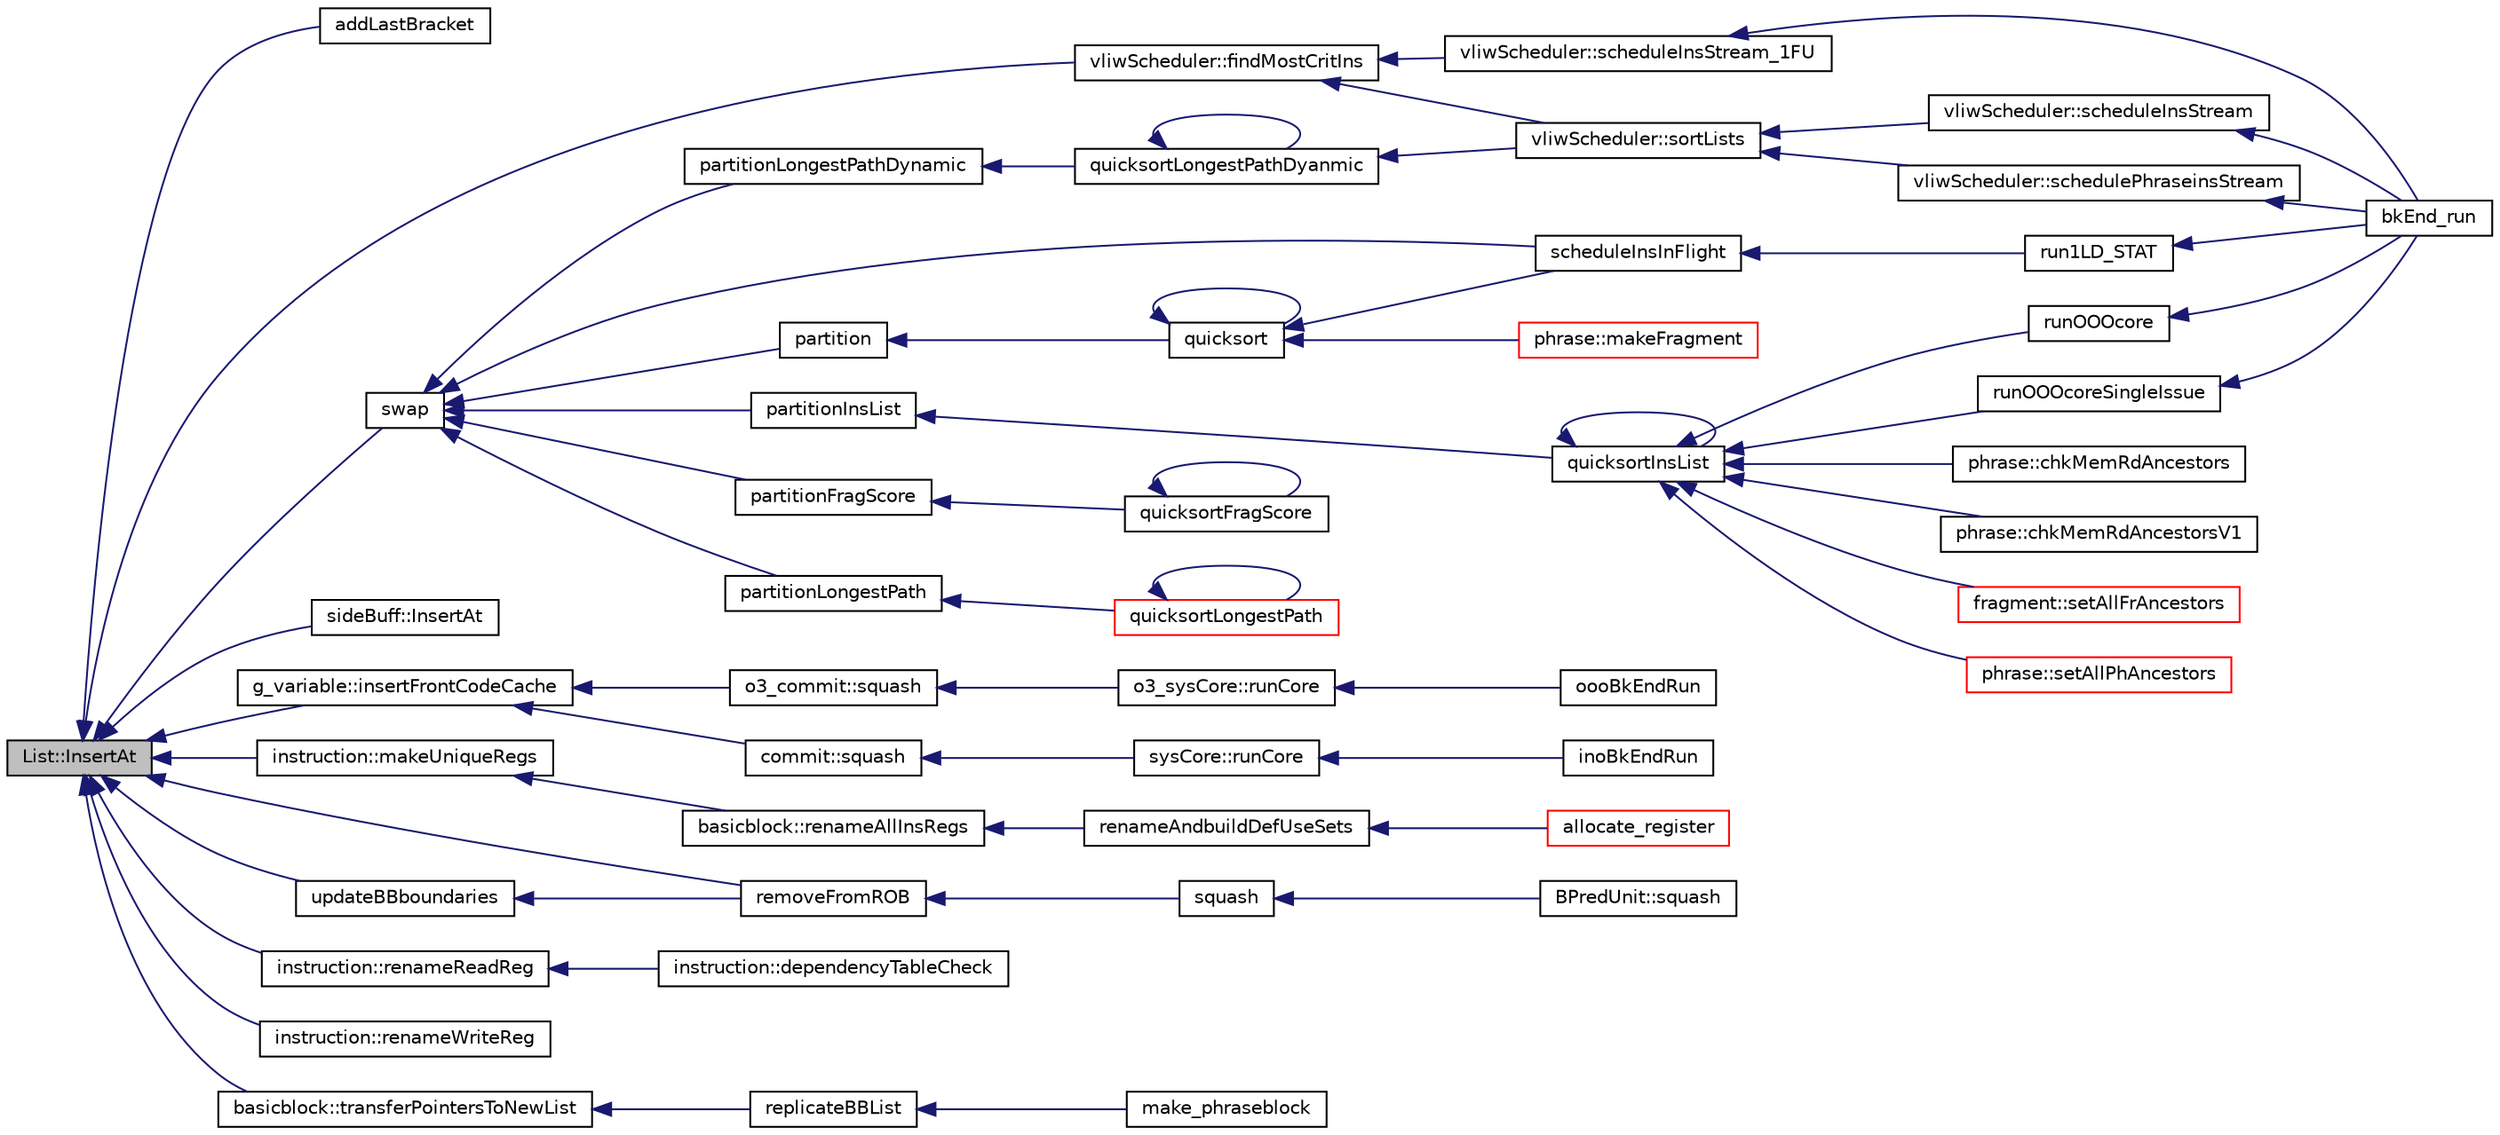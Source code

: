 digraph G
{
  edge [fontname="Helvetica",fontsize="10",labelfontname="Helvetica",labelfontsize="10"];
  node [fontname="Helvetica",fontsize="10",shape=record];
  rankdir=LR;
  Node1 [label="List::InsertAt",height=0.2,width=0.4,color="black", fillcolor="grey75", style="filled" fontcolor="black"];
  Node1 -> Node2 [dir=back,color="midnightblue",fontsize="10",style="solid",fontname="Helvetica"];
  Node2 [label="addLastBracket",height=0.2,width=0.4,color="black", fillcolor="white", style="filled",URL="$bkEnd_8cpp.html#a9401b69204b88b4ecc302d76c27ad810"];
  Node1 -> Node3 [dir=back,color="midnightblue",fontsize="10",style="solid",fontname="Helvetica"];
  Node3 [label="vliwScheduler::findMostCritIns",height=0.2,width=0.4,color="black", fillcolor="white", style="filled",URL="$classvliwScheduler.html#afa9961197e83bf8ac47cc7f15232b70c"];
  Node3 -> Node4 [dir=back,color="midnightblue",fontsize="10",style="solid",fontname="Helvetica"];
  Node4 [label="vliwScheduler::scheduleInsStream_1FU",height=0.2,width=0.4,color="black", fillcolor="white", style="filled",URL="$classvliwScheduler.html#aab01a955d85779eeeddb36cf921e8e80"];
  Node4 -> Node5 [dir=back,color="midnightblue",fontsize="10",style="solid",fontname="Helvetica"];
  Node5 [label="bkEnd_run",height=0.2,width=0.4,color="black", fillcolor="white", style="filled",URL="$bkEnd_8h.html#a0de885ce07273f37e162ecb0e63ec95d"];
  Node3 -> Node6 [dir=back,color="midnightblue",fontsize="10",style="solid",fontname="Helvetica"];
  Node6 [label="vliwScheduler::sortLists",height=0.2,width=0.4,color="black", fillcolor="white", style="filled",URL="$classvliwScheduler.html#aa7078d3900e7edcb82304e988339d33a"];
  Node6 -> Node7 [dir=back,color="midnightblue",fontsize="10",style="solid",fontname="Helvetica"];
  Node7 [label="vliwScheduler::scheduleInsStream",height=0.2,width=0.4,color="black", fillcolor="white", style="filled",URL="$classvliwScheduler.html#a0c1dd56c752aee739de1aa373fc16078"];
  Node7 -> Node5 [dir=back,color="midnightblue",fontsize="10",style="solid",fontname="Helvetica"];
  Node6 -> Node8 [dir=back,color="midnightblue",fontsize="10",style="solid",fontname="Helvetica"];
  Node8 [label="vliwScheduler::schedulePhraseinsStream",height=0.2,width=0.4,color="black", fillcolor="white", style="filled",URL="$classvliwScheduler.html#a5abce2c71dce559d07f8f5de8f04c146"];
  Node8 -> Node5 [dir=back,color="midnightblue",fontsize="10",style="solid",fontname="Helvetica"];
  Node1 -> Node9 [dir=back,color="midnightblue",fontsize="10",style="solid",fontname="Helvetica"];
  Node9 [label="sideBuff::InsertAt",height=0.2,width=0.4,color="black", fillcolor="white", style="filled",URL="$classsideBuff.html#ad0240b05b2b12b967fbc3adda749d193"];
  Node1 -> Node10 [dir=back,color="midnightblue",fontsize="10",style="solid",fontname="Helvetica"];
  Node10 [label="g_variable::insertFrontCodeCache",height=0.2,width=0.4,color="black", fillcolor="white", style="filled",URL="$structg__variable.html#ac6cd30370c34c5a0862aa9a4c56049db"];
  Node10 -> Node11 [dir=back,color="midnightblue",fontsize="10",style="solid",fontname="Helvetica"];
  Node11 [label="o3_commit::squash",height=0.2,width=0.4,color="black", fillcolor="white", style="filled",URL="$classo3__commit.html#a12cc9b965c48bdf58ede84426c78287b"];
  Node11 -> Node12 [dir=back,color="midnightblue",fontsize="10",style="solid",fontname="Helvetica"];
  Node12 [label="o3_sysCore::runCore",height=0.2,width=0.4,color="black", fillcolor="white", style="filled",URL="$classo3__sysCore.html#ab97edaa7f8ea74d7315b71d7d03a736c"];
  Node12 -> Node13 [dir=back,color="midnightblue",fontsize="10",style="solid",fontname="Helvetica"];
  Node13 [label="oooBkEndRun",height=0.2,width=0.4,color="black", fillcolor="white", style="filled",URL="$oooBkEnd_8h.html#aaa2cf7fe88073cf54894d48f17271d93"];
  Node10 -> Node14 [dir=back,color="midnightblue",fontsize="10",style="solid",fontname="Helvetica"];
  Node14 [label="commit::squash",height=0.2,width=0.4,color="black", fillcolor="white", style="filled",URL="$classcommit.html#afb05caa27f671bb59e3462e161c2c2f1"];
  Node14 -> Node15 [dir=back,color="midnightblue",fontsize="10",style="solid",fontname="Helvetica"];
  Node15 [label="sysCore::runCore",height=0.2,width=0.4,color="black", fillcolor="white", style="filled",URL="$classsysCore.html#a329e1539dcc7da668fb0d6237368922f"];
  Node15 -> Node16 [dir=back,color="midnightblue",fontsize="10",style="solid",fontname="Helvetica"];
  Node16 [label="inoBkEndRun",height=0.2,width=0.4,color="black", fillcolor="white", style="filled",URL="$inoBkEnd_8h.html#a7f7897adf2514facd31db95c4b90314d"];
  Node1 -> Node17 [dir=back,color="midnightblue",fontsize="10",style="solid",fontname="Helvetica"];
  Node17 [label="instruction::makeUniqueRegs",height=0.2,width=0.4,color="black", fillcolor="white", style="filled",URL="$classinstruction.html#ae406e3e00f408b7b54510867c88b1b5d"];
  Node17 -> Node18 [dir=back,color="midnightblue",fontsize="10",style="solid",fontname="Helvetica"];
  Node18 [label="basicblock::renameAllInsRegs",height=0.2,width=0.4,color="black", fillcolor="white", style="filled",URL="$classbasicblock.html#a8493801bbd0b56aac41aa8cd2aedcea4"];
  Node18 -> Node19 [dir=back,color="midnightblue",fontsize="10",style="solid",fontname="Helvetica"];
  Node19 [label="renameAndbuildDefUseSets",height=0.2,width=0.4,color="black", fillcolor="white", style="filled",URL="$registerAllocate_8cpp.html#a398558d22a764dcc2fdc74639b3f56c6"];
  Node19 -> Node20 [dir=back,color="midnightblue",fontsize="10",style="solid",fontname="Helvetica"];
  Node20 [label="allocate_register",height=0.2,width=0.4,color="red", fillcolor="white", style="filled",URL="$registerAllocate_8h.html#adaeef7e1cff31b45dd8d7d8adbcd1662"];
  Node1 -> Node21 [dir=back,color="midnightblue",fontsize="10",style="solid",fontname="Helvetica"];
  Node21 [label="removeFromROB",height=0.2,width=0.4,color="black", fillcolor="white", style="filled",URL="$bkEnd_8cpp.html#a30b10d56e06d16f688d896f71bb5ea58"];
  Node21 -> Node22 [dir=back,color="midnightblue",fontsize="10",style="solid",fontname="Helvetica"];
  Node22 [label="squash",height=0.2,width=0.4,color="black", fillcolor="white", style="filled",URL="$bkEnd_8cpp.html#ab66b103fb7f2942ca9fd5379cf47893f"];
  Node22 -> Node23 [dir=back,color="midnightblue",fontsize="10",style="solid",fontname="Helvetica"];
  Node23 [label="BPredUnit::squash",height=0.2,width=0.4,color="black", fillcolor="white", style="filled",URL="$classBPredUnit.html#a78e6f48f8a11db90daab850527d48aa7"];
  Node1 -> Node24 [dir=back,color="midnightblue",fontsize="10",style="solid",fontname="Helvetica"];
  Node24 [label="instruction::renameReadReg",height=0.2,width=0.4,color="black", fillcolor="white", style="filled",URL="$classinstruction.html#ae9760e334e7829c4f8504bc8436e2dfb"];
  Node24 -> Node25 [dir=back,color="midnightblue",fontsize="10",style="solid",fontname="Helvetica"];
  Node25 [label="instruction::dependencyTableCheck",height=0.2,width=0.4,color="black", fillcolor="white", style="filled",URL="$classinstruction.html#ab21a5713ecebfd1b6b6c8aeed06e4679"];
  Node1 -> Node26 [dir=back,color="midnightblue",fontsize="10",style="solid",fontname="Helvetica"];
  Node26 [label="instruction::renameWriteReg",height=0.2,width=0.4,color="black", fillcolor="white", style="filled",URL="$classinstruction.html#aabd61e186e80af7dd343e0f142741ed6"];
  Node1 -> Node27 [dir=back,color="midnightblue",fontsize="10",style="solid",fontname="Helvetica"];
  Node27 [label="swap",height=0.2,width=0.4,color="black", fillcolor="white", style="filled",URL="$binaryTranslator_2quickSort_8h.html#a9b60d58c6031a4013f0a26bdd29d78ff"];
  Node27 -> Node28 [dir=back,color="midnightblue",fontsize="10",style="solid",fontname="Helvetica"];
  Node28 [label="partition",height=0.2,width=0.4,color="black", fillcolor="white", style="filled",URL="$backend_2quickSort_8h.html#afc1fb20f62a95431879851f5bc1cb252"];
  Node28 -> Node29 [dir=back,color="midnightblue",fontsize="10",style="solid",fontname="Helvetica"];
  Node29 [label="quicksort",height=0.2,width=0.4,color="black", fillcolor="white", style="filled",URL="$backend_2quickSort_8h.html#aa24965640345441ebc8ec6b4f3123d5b"];
  Node29 -> Node30 [dir=back,color="midnightblue",fontsize="10",style="solid",fontname="Helvetica"];
  Node30 [label="phrase::makeFragment",height=0.2,width=0.4,color="red", fillcolor="white", style="filled",URL="$classphrase.html#ad596b3bf1c197e53a509dc02f41957cd"];
  Node29 -> Node29 [dir=back,color="midnightblue",fontsize="10",style="solid",fontname="Helvetica"];
  Node29 -> Node31 [dir=back,color="midnightblue",fontsize="10",style="solid",fontname="Helvetica"];
  Node31 [label="scheduleInsInFlight",height=0.2,width=0.4,color="black", fillcolor="white", style="filled",URL="$bkEnd_8cpp.html#a62811b6c8089a0b9969bcfa219fe4326"];
  Node31 -> Node32 [dir=back,color="midnightblue",fontsize="10",style="solid",fontname="Helvetica"];
  Node32 [label="run1LD_STAT",height=0.2,width=0.4,color="black", fillcolor="white", style="filled",URL="$bkEnd_8cpp.html#a97c39e40275c8b88452f484247c641e6"];
  Node32 -> Node5 [dir=back,color="midnightblue",fontsize="10",style="solid",fontname="Helvetica"];
  Node27 -> Node33 [dir=back,color="midnightblue",fontsize="10",style="solid",fontname="Helvetica"];
  Node33 [label="partitionFragScore",height=0.2,width=0.4,color="black", fillcolor="white", style="filled",URL="$backend_2quickSort_8h.html#a502b9584bfccbf92fa1e7a9e69dd738a"];
  Node33 -> Node34 [dir=back,color="midnightblue",fontsize="10",style="solid",fontname="Helvetica"];
  Node34 [label="quicksortFragScore",height=0.2,width=0.4,color="black", fillcolor="white", style="filled",URL="$backend_2quickSort_8h.html#ad49df7de5ccbd11f8db47ce994864034"];
  Node34 -> Node34 [dir=back,color="midnightblue",fontsize="10",style="solid",fontname="Helvetica"];
  Node27 -> Node35 [dir=back,color="midnightblue",fontsize="10",style="solid",fontname="Helvetica"];
  Node35 [label="partitionInsList",height=0.2,width=0.4,color="black", fillcolor="white", style="filled",URL="$backend_2quickSort_8h.html#a0e6ef654e1122db28920291c49cb960f"];
  Node35 -> Node36 [dir=back,color="midnightblue",fontsize="10",style="solid",fontname="Helvetica"];
  Node36 [label="quicksortInsList",height=0.2,width=0.4,color="black", fillcolor="white", style="filled",URL="$backend_2quickSort_8h.html#ac3c7b34f94a0a7b18762b5b22ca0b032"];
  Node36 -> Node37 [dir=back,color="midnightblue",fontsize="10",style="solid",fontname="Helvetica"];
  Node37 [label="phrase::chkMemRdAncestors",height=0.2,width=0.4,color="black", fillcolor="white", style="filled",URL="$classphrase.html#ae371c7fde2523a4624f99eb26d285d46"];
  Node36 -> Node38 [dir=back,color="midnightblue",fontsize="10",style="solid",fontname="Helvetica"];
  Node38 [label="phrase::chkMemRdAncestorsV1",height=0.2,width=0.4,color="black", fillcolor="white", style="filled",URL="$classphrase.html#ae326fd2bc9f95549a7b50e651d45ef94"];
  Node36 -> Node36 [dir=back,color="midnightblue",fontsize="10",style="solid",fontname="Helvetica"];
  Node36 -> Node39 [dir=back,color="midnightblue",fontsize="10",style="solid",fontname="Helvetica"];
  Node39 [label="runOOOcore",height=0.2,width=0.4,color="black", fillcolor="white", style="filled",URL="$bkEnd_8cpp.html#a0048e706dd30cad67418041c870d1850"];
  Node39 -> Node5 [dir=back,color="midnightblue",fontsize="10",style="solid",fontname="Helvetica"];
  Node36 -> Node40 [dir=back,color="midnightblue",fontsize="10",style="solid",fontname="Helvetica"];
  Node40 [label="runOOOcoreSingleIssue",height=0.2,width=0.4,color="black", fillcolor="white", style="filled",URL="$bkEnd_8cpp.html#a10447d26aeb9ab403590f64c71683174"];
  Node40 -> Node5 [dir=back,color="midnightblue",fontsize="10",style="solid",fontname="Helvetica"];
  Node36 -> Node41 [dir=back,color="midnightblue",fontsize="10",style="solid",fontname="Helvetica"];
  Node41 [label="fragment::setAllFrAncestors",height=0.2,width=0.4,color="red", fillcolor="white", style="filled",URL="$classfragment.html#ad85462ff233b30289592d30a7f912e69"];
  Node36 -> Node42 [dir=back,color="midnightblue",fontsize="10",style="solid",fontname="Helvetica"];
  Node42 [label="phrase::setAllPhAncestors",height=0.2,width=0.4,color="red", fillcolor="white", style="filled",URL="$classphrase.html#a6e02c8bca1014c332e8d137be57193a4"];
  Node27 -> Node43 [dir=back,color="midnightblue",fontsize="10",style="solid",fontname="Helvetica"];
  Node43 [label="partitionLongestPath",height=0.2,width=0.4,color="black", fillcolor="white", style="filled",URL="$backend_2quickSort_8h.html#aa56ec25f7954ac99821ae5a33fec064c"];
  Node43 -> Node44 [dir=back,color="midnightblue",fontsize="10",style="solid",fontname="Helvetica"];
  Node44 [label="quicksortLongestPath",height=0.2,width=0.4,color="red", fillcolor="white", style="filled",URL="$backend_2quickSort_8h.html#a200d864344f989164a45f0cd735d82e6"];
  Node44 -> Node44 [dir=back,color="midnightblue",fontsize="10",style="solid",fontname="Helvetica"];
  Node27 -> Node45 [dir=back,color="midnightblue",fontsize="10",style="solid",fontname="Helvetica"];
  Node45 [label="partitionLongestPathDynamic",height=0.2,width=0.4,color="black", fillcolor="white", style="filled",URL="$backend_2quickSort_8h.html#aa7a1ce306ddf3c5518abaadeb05b74d1"];
  Node45 -> Node46 [dir=back,color="midnightblue",fontsize="10",style="solid",fontname="Helvetica"];
  Node46 [label="quicksortLongestPathDyanmic",height=0.2,width=0.4,color="black", fillcolor="white", style="filled",URL="$backend_2quickSort_8h.html#a66562f93931014b21470273beafbc0e4"];
  Node46 -> Node46 [dir=back,color="midnightblue",fontsize="10",style="solid",fontname="Helvetica"];
  Node46 -> Node6 [dir=back,color="midnightblue",fontsize="10",style="solid",fontname="Helvetica"];
  Node27 -> Node31 [dir=back,color="midnightblue",fontsize="10",style="solid",fontname="Helvetica"];
  Node1 -> Node47 [dir=back,color="midnightblue",fontsize="10",style="solid",fontname="Helvetica"];
  Node47 [label="basicblock::transferPointersToNewList",height=0.2,width=0.4,color="black", fillcolor="white", style="filled",URL="$classbasicblock.html#a8f58f53b0f1ab88f2909116193cfa953"];
  Node47 -> Node48 [dir=back,color="midnightblue",fontsize="10",style="solid",fontname="Helvetica"];
  Node48 [label="replicateBBList",height=0.2,width=0.4,color="black", fillcolor="white", style="filled",URL="$make__phraseblock_8cpp.html#a3543e771f434420f9c6b083779be83c1"];
  Node48 -> Node49 [dir=back,color="midnightblue",fontsize="10",style="solid",fontname="Helvetica"];
  Node49 [label="make_phraseblock",height=0.2,width=0.4,color="black", fillcolor="white", style="filled",URL="$make__phraseblock_8cpp.html#af5aea5750e9482dfe18f886b91b680b4"];
  Node1 -> Node50 [dir=back,color="midnightblue",fontsize="10",style="solid",fontname="Helvetica"];
  Node50 [label="updateBBboundaries",height=0.2,width=0.4,color="black", fillcolor="white", style="filled",URL="$bkEnd_8cpp.html#a3d96f03b51c73d69d52d695fc3b67751"];
  Node50 -> Node21 [dir=back,color="midnightblue",fontsize="10",style="solid",fontname="Helvetica"];
}
